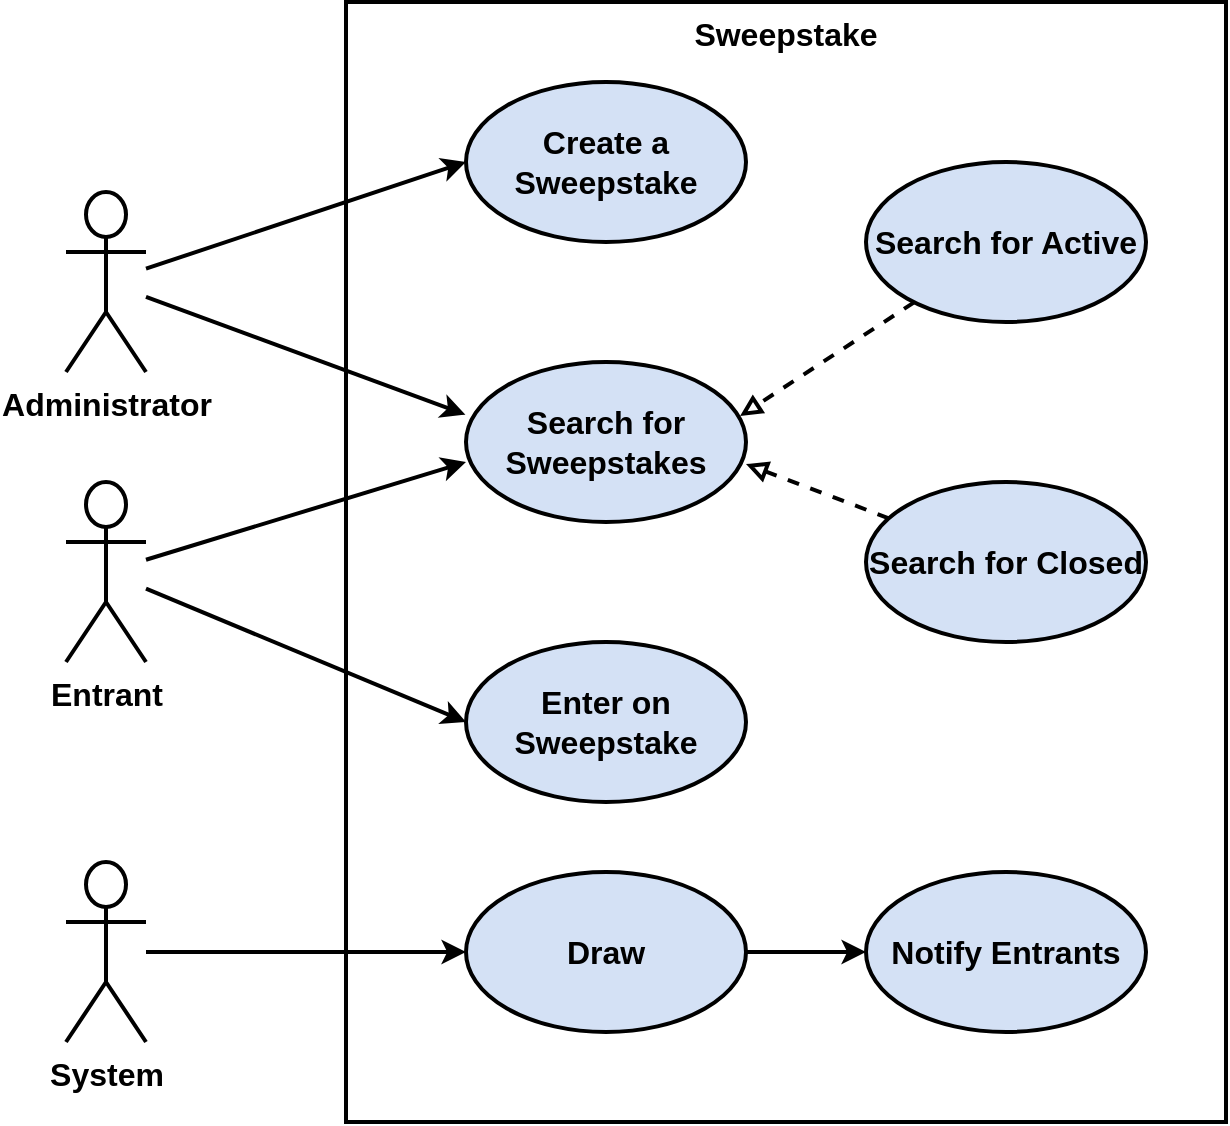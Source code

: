 <mxfile version="14.6.10" type="device"><diagram id="MdSjJBnoIAD9gxFGJ3wx" name="Page-1"><mxGraphModel dx="1152" dy="637" grid="1" gridSize="10" guides="1" tooltips="1" connect="1" arrows="1" fold="1" page="1" pageScale="1" pageWidth="827" pageHeight="1169" math="0" shadow="0"><root><mxCell id="0"/><mxCell id="1" parent="0"/><mxCell id="O2UCQnxFQJkVcJcnnAz_-21" value="&lt;span style=&quot;font-weight: 700&quot;&gt;Sweepstake&lt;/span&gt;" style="rounded=0;whiteSpace=wrap;html=1;fontSize=16;strokeWidth=2;fillColor=none;verticalAlign=top;" parent="1" vertex="1"><mxGeometry x="260" y="160" width="440" height="560" as="geometry"/></mxCell><mxCell id="O2UCQnxFQJkVcJcnnAz_-19" style="edgeStyle=none;rounded=0;orthogonalLoop=1;jettySize=auto;html=1;entryX=0;entryY=0.5;entryDx=0;entryDy=0;fontSize=16;endArrow=classic;endFill=1;strokeWidth=2;" parent="1" source="O2UCQnxFQJkVcJcnnAz_-1" target="O2UCQnxFQJkVcJcnnAz_-5" edge="1"><mxGeometry relative="1" as="geometry"/></mxCell><mxCell id="O2UCQnxFQJkVcJcnnAz_-23" style="edgeStyle=none;rounded=0;orthogonalLoop=1;jettySize=auto;html=1;entryX=0;entryY=0.625;entryDx=0;entryDy=0;fontSize=16;endArrow=classic;endFill=1;strokeWidth=2;entryPerimeter=0;" parent="1" source="O2UCQnxFQJkVcJcnnAz_-1" target="O2UCQnxFQJkVcJcnnAz_-7" edge="1"><mxGeometry relative="1" as="geometry"/></mxCell><mxCell id="O2UCQnxFQJkVcJcnnAz_-1" value="Entrant" style="shape=umlActor;verticalLabelPosition=bottom;verticalAlign=top;html=1;outlineConnect=0;fontSize=16;fontStyle=1;strokeWidth=2;" parent="1" vertex="1"><mxGeometry x="120" y="400" width="40" height="90" as="geometry"/></mxCell><mxCell id="O2UCQnxFQJkVcJcnnAz_-17" style="edgeStyle=none;rounded=0;orthogonalLoop=1;jettySize=auto;html=1;entryX=0;entryY=0.5;entryDx=0;entryDy=0;fontSize=16;endArrow=classic;endFill=1;strokeWidth=2;" parent="1" source="O2UCQnxFQJkVcJcnnAz_-2" target="O2UCQnxFQJkVcJcnnAz_-10" edge="1"><mxGeometry relative="1" as="geometry"/></mxCell><mxCell id="O2UCQnxFQJkVcJcnnAz_-18" style="edgeStyle=none;rounded=0;orthogonalLoop=1;jettySize=auto;html=1;fontSize=16;endArrow=classic;endFill=1;strokeWidth=2;entryX=-0.002;entryY=0.329;entryDx=0;entryDy=0;entryPerimeter=0;" parent="1" source="O2UCQnxFQJkVcJcnnAz_-2" edge="1" target="O2UCQnxFQJkVcJcnnAz_-7"><mxGeometry relative="1" as="geometry"><mxPoint x="318" y="350" as="targetPoint"/></mxGeometry></mxCell><mxCell id="O2UCQnxFQJkVcJcnnAz_-2" value="Administrator" style="shape=umlActor;verticalLabelPosition=bottom;verticalAlign=top;html=1;outlineConnect=0;fontSize=16;fontStyle=1;strokeWidth=2;" parent="1" vertex="1"><mxGeometry x="120" y="255" width="40" height="90" as="geometry"/></mxCell><mxCell id="O2UCQnxFQJkVcJcnnAz_-5" value="Enter on Sweepstake" style="ellipse;whiteSpace=wrap;html=1;fontSize=16;strokeWidth=2;fillColor=#D4E1F5;fontStyle=1" parent="1" vertex="1"><mxGeometry x="320" y="480" width="140" height="80" as="geometry"/></mxCell><mxCell id="O2UCQnxFQJkVcJcnnAz_-7" value="Search for Sweepstakes" style="ellipse;whiteSpace=wrap;html=1;fontSize=16;strokeWidth=2;fillColor=#D4E1F5;fontStyle=1" parent="1" vertex="1"><mxGeometry x="320" y="340" width="140" height="80" as="geometry"/></mxCell><mxCell id="O2UCQnxFQJkVcJcnnAz_-10" value="Create a Sweepstake" style="ellipse;whiteSpace=wrap;html=1;fontSize=16;strokeWidth=2;fillColor=#D4E1F5;fontStyle=1" parent="1" vertex="1"><mxGeometry x="320" y="200" width="140" height="80" as="geometry"/></mxCell><mxCell id="O2UCQnxFQJkVcJcnnAz_-14" style="rounded=0;orthogonalLoop=1;jettySize=auto;html=1;entryX=0.979;entryY=0.338;entryDx=0;entryDy=0;fontSize=16;strokeWidth=2;dashed=1;endArrow=block;endFill=0;entryPerimeter=0;" parent="1" source="O2UCQnxFQJkVcJcnnAz_-11" target="O2UCQnxFQJkVcJcnnAz_-7" edge="1"><mxGeometry relative="1" as="geometry"/></mxCell><mxCell id="O2UCQnxFQJkVcJcnnAz_-11" value="Search for Active" style="ellipse;whiteSpace=wrap;html=1;fontSize=16;strokeWidth=2;fillColor=#D4E1F5;fontStyle=1" parent="1" vertex="1"><mxGeometry x="520" y="240" width="140" height="80" as="geometry"/></mxCell><mxCell id="O2UCQnxFQJkVcJcnnAz_-16" style="edgeStyle=none;rounded=0;orthogonalLoop=1;jettySize=auto;html=1;entryX=1;entryY=0.638;entryDx=0;entryDy=0;entryPerimeter=0;dashed=1;fontSize=16;endArrow=block;endFill=0;strokeWidth=2;" parent="1" source="O2UCQnxFQJkVcJcnnAz_-12" target="O2UCQnxFQJkVcJcnnAz_-7" edge="1"><mxGeometry relative="1" as="geometry"/></mxCell><mxCell id="O2UCQnxFQJkVcJcnnAz_-12" value="Search for Closed" style="ellipse;whiteSpace=wrap;html=1;fontSize=16;strokeWidth=2;fillColor=#D4E1F5;fontStyle=1" parent="1" vertex="1"><mxGeometry x="520" y="400" width="140" height="80" as="geometry"/></mxCell><mxCell id="O2UCQnxFQJkVcJcnnAz_-26" style="edgeStyle=none;rounded=0;orthogonalLoop=1;jettySize=auto;html=1;entryX=0;entryY=0.5;entryDx=0;entryDy=0;fontSize=16;endArrow=classic;endFill=1;strokeWidth=2;" parent="1" source="O2UCQnxFQJkVcJcnnAz_-24" target="O2UCQnxFQJkVcJcnnAz_-25" edge="1"><mxGeometry relative="1" as="geometry"/></mxCell><mxCell id="O2UCQnxFQJkVcJcnnAz_-24" value="&lt;b&gt;System&lt;/b&gt;" style="shape=umlActor;verticalLabelPosition=bottom;verticalAlign=top;html=1;outlineConnect=0;fontSize=16;strokeWidth=2;fillColor=none;" parent="1" vertex="1"><mxGeometry x="120" y="590" width="40" height="90" as="geometry"/></mxCell><mxCell id="O2UCQnxFQJkVcJcnnAz_-35" style="edgeStyle=none;rounded=0;orthogonalLoop=1;jettySize=auto;html=1;entryX=0;entryY=0.5;entryDx=0;entryDy=0;fontSize=16;endArrow=classic;endFill=1;strokeWidth=2;" parent="1" source="O2UCQnxFQJkVcJcnnAz_-25" target="O2UCQnxFQJkVcJcnnAz_-32" edge="1"><mxGeometry relative="1" as="geometry"/></mxCell><mxCell id="O2UCQnxFQJkVcJcnnAz_-25" value="Draw" style="ellipse;whiteSpace=wrap;html=1;fontSize=16;strokeWidth=2;fillColor=#D4E1F5;fontStyle=1" parent="1" vertex="1"><mxGeometry x="320" y="595" width="140" height="80" as="geometry"/></mxCell><mxCell id="O2UCQnxFQJkVcJcnnAz_-32" value="Notify Entrants" style="ellipse;whiteSpace=wrap;html=1;fontSize=16;strokeWidth=2;fillColor=#D4E1F5;fontStyle=1" parent="1" vertex="1"><mxGeometry x="520" y="595" width="140" height="80" as="geometry"/></mxCell></root></mxGraphModel></diagram></mxfile>